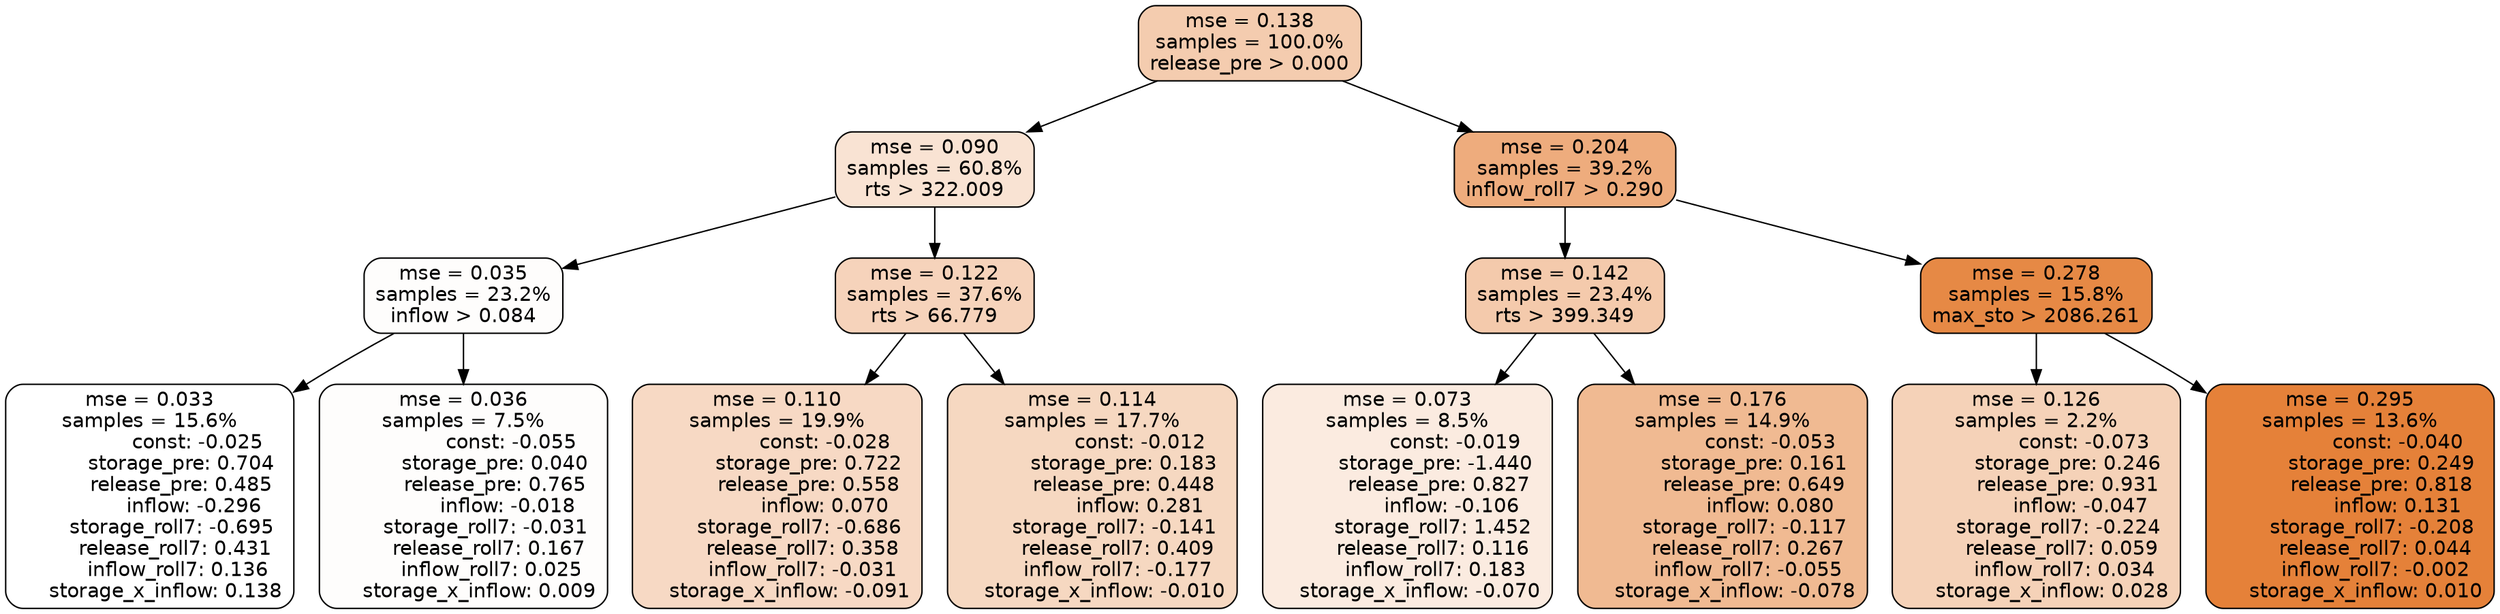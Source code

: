 digraph tree {
node [shape=rectangle, style="filled, rounded", color="black", fontname=helvetica] ;
edge [fontname=helvetica] ;
	"0" [label="mse = 0.138
samples = 100.0%
release_pre > 0.000", fillcolor="#f4ccaf"]
	"1" [label="mse = 0.090
samples = 60.8%
rts > 322.009", fillcolor="#f9e3d3"]
	"8" [label="mse = 0.204
samples = 39.2%
inflow_roll7 > 0.290", fillcolor="#eeac7d"]
	"5" [label="mse = 0.035
samples = 23.2%
inflow > 0.084", fillcolor="#fefdfc"]
	"2" [label="mse = 0.122
samples = 37.6%
rts > 66.779", fillcolor="#f6d3bb"]
	"9" [label="mse = 0.142
samples = 23.4%
rts > 399.349", fillcolor="#f4caac"]
	"12" [label="mse = 0.278
samples = 15.8%
max_sto > 2086.261", fillcolor="#e68945"]
	"6" [label="mse = 0.033
samples = 15.6%
               const: -0.025
          storage_pre: 0.704
          release_pre: 0.485
              inflow: -0.296
       storage_roll7: -0.695
        release_roll7: 0.431
         inflow_roll7: 0.136
     storage_x_inflow: 0.138", fillcolor="#ffffff"]
	"7" [label="mse = 0.036
samples = 7.5%
               const: -0.055
          storage_pre: 0.040
          release_pre: 0.765
              inflow: -0.018
       storage_roll7: -0.031
        release_roll7: 0.167
         inflow_roll7: 0.025
     storage_x_inflow: 0.009", fillcolor="#fefdfc"]
	"4" [label="mse = 0.110
samples = 19.9%
               const: -0.028
          storage_pre: 0.722
          release_pre: 0.558
               inflow: 0.070
       storage_roll7: -0.686
        release_roll7: 0.358
        inflow_roll7: -0.031
    storage_x_inflow: -0.091", fillcolor="#f7d9c4"]
	"3" [label="mse = 0.114
samples = 17.7%
               const: -0.012
          storage_pre: 0.183
          release_pre: 0.448
               inflow: 0.281
       storage_roll7: -0.141
        release_roll7: 0.409
        inflow_roll7: -0.177
    storage_x_inflow: -0.010", fillcolor="#f6d8c1"]
	"11" [label="mse = 0.073
samples = 8.5%
               const: -0.019
         storage_pre: -1.440
          release_pre: 0.827
              inflow: -0.106
        storage_roll7: 1.452
        release_roll7: 0.116
         inflow_roll7: 0.183
    storage_x_inflow: -0.070", fillcolor="#fbebe0"]
	"10" [label="mse = 0.176
samples = 14.9%
               const: -0.053
          storage_pre: 0.161
          release_pre: 0.649
               inflow: 0.080
       storage_roll7: -0.117
        release_roll7: 0.267
        inflow_roll7: -0.055
    storage_x_inflow: -0.078", fillcolor="#f0ba92"]
	"14" [label="mse = 0.126
samples = 2.2%
               const: -0.073
          storage_pre: 0.246
          release_pre: 0.931
              inflow: -0.047
       storage_roll7: -0.224
        release_roll7: 0.059
         inflow_roll7: 0.034
     storage_x_inflow: 0.028", fillcolor="#f5d2b8"]
	"13" [label="mse = 0.295
samples = 13.6%
               const: -0.040
          storage_pre: 0.249
          release_pre: 0.818
               inflow: 0.131
       storage_roll7: -0.208
        release_roll7: 0.044
        inflow_roll7: -0.002
     storage_x_inflow: 0.010", fillcolor="#e58139"]

	"0" -> "1"
	"0" -> "8"
	"1" -> "2"
	"1" -> "5"
	"8" -> "9"
	"8" -> "12"
	"5" -> "6"
	"5" -> "7"
	"2" -> "3"
	"2" -> "4"
	"9" -> "10"
	"9" -> "11"
	"12" -> "13"
	"12" -> "14"
}